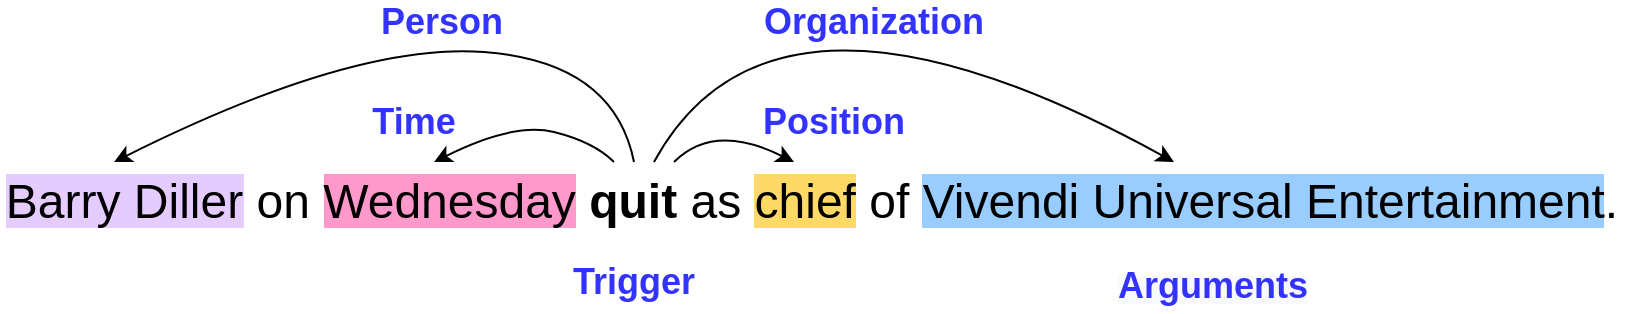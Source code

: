 <mxfile version="15.5.0" type="github">
  <diagram id="BPcrIDIoqUS7D80RJvpi" name="Page-1">
    <mxGraphModel dx="782" dy="650" grid="1" gridSize="10" guides="1" tooltips="1" connect="1" arrows="1" fold="1" page="1" pageScale="1" pageWidth="827" pageHeight="1169" math="0" shadow="0">
      <root>
        <mxCell id="0" />
        <mxCell id="1" parent="0" />
        <mxCell id="x7MMJvCufj6kcRQVhLhO-1" value="&lt;font style=&quot;font-size: 24px&quot;&gt;&lt;span style=&quot;background-color: rgb(229 , 204 , 255)&quot;&gt;Barry Diller&lt;/span&gt; on &lt;span style=&quot;background-color: rgb(255 , 153 , 204)&quot;&gt;Wednesday&lt;/span&gt; &lt;b&gt;quit&lt;/b&gt; as &lt;span style=&quot;background-color: rgb(255 , 217 , 102)&quot;&gt;chief&lt;/span&gt; of &lt;span style=&quot;background-color: rgb(153 , 204 , 255)&quot;&gt;Vivendi Universal Entertainment&lt;/span&gt;.&lt;/font&gt;" style="text;html=1;strokeColor=none;fillColor=none;align=center;verticalAlign=middle;whiteSpace=wrap;rounded=0;" parent="1" vertex="1">
          <mxGeometry x="15" y="270" width="812" height="20" as="geometry" />
        </mxCell>
        <mxCell id="x7MMJvCufj6kcRQVhLhO-2" value="&lt;b&gt;&lt;font style=&quot;font-size: 18px&quot; color=&quot;#3333ff&quot;&gt;Trigger&lt;/font&gt;&lt;/b&gt;" style="text;html=1;strokeColor=none;fillColor=none;align=center;verticalAlign=middle;whiteSpace=wrap;rounded=0;" parent="1" vertex="1">
          <mxGeometry x="312" y="310" width="40" height="20" as="geometry" />
        </mxCell>
        <mxCell id="x7MMJvCufj6kcRQVhLhO-3" value="&lt;b style=&quot;font-family: &amp;#34;helvetica&amp;#34; ; font-style: normal ; letter-spacing: normal ; text-align: center ; text-indent: 0px ; text-transform: none ; word-spacing: 0px ; background-color: rgb(248 , 249 , 250)&quot;&gt;&lt;font style=&quot;font-size: 18px&quot; color=&quot;#3333ff&quot;&gt;Arguments&lt;/font&gt;&lt;/b&gt;" style="text;whiteSpace=wrap;html=1;" parent="1" vertex="1">
          <mxGeometry x="572" y="305" width="70" height="30" as="geometry" />
        </mxCell>
        <mxCell id="x7MMJvCufj6kcRQVhLhO-4" value="" style="curved=1;endArrow=classic;html=1;" parent="1" edge="1">
          <mxGeometry width="50" height="50" relative="1" as="geometry">
            <mxPoint x="322" y="260" as="sourcePoint" />
            <mxPoint x="232" y="260" as="targetPoint" />
            <Array as="points">
              <mxPoint x="312" y="250" />
              <mxPoint x="272" y="240" />
            </Array>
          </mxGeometry>
        </mxCell>
        <mxCell id="x7MMJvCufj6kcRQVhLhO-5" value="" style="curved=1;endArrow=classic;html=1;" parent="1" edge="1">
          <mxGeometry width="50" height="50" relative="1" as="geometry">
            <mxPoint x="332" y="260" as="sourcePoint" />
            <mxPoint x="72" y="260" as="targetPoint" />
            <Array as="points">
              <mxPoint x="322" y="210" />
              <mxPoint x="192" y="200" />
            </Array>
          </mxGeometry>
        </mxCell>
        <mxCell id="x7MMJvCufj6kcRQVhLhO-15" value="" style="curved=1;endArrow=classic;html=1;" parent="1" edge="1">
          <mxGeometry width="50" height="50" relative="1" as="geometry">
            <mxPoint x="352" y="260" as="sourcePoint" />
            <mxPoint x="412" y="260" as="targetPoint" />
            <Array as="points">
              <mxPoint x="372" y="240" />
            </Array>
          </mxGeometry>
        </mxCell>
        <mxCell id="x7MMJvCufj6kcRQVhLhO-17" value="" style="curved=1;endArrow=classic;html=1;" parent="1" edge="1">
          <mxGeometry width="50" height="50" relative="1" as="geometry">
            <mxPoint x="342" y="260" as="sourcePoint" />
            <mxPoint x="602" y="260" as="targetPoint" />
            <Array as="points">
              <mxPoint x="402" y="150" />
            </Array>
          </mxGeometry>
        </mxCell>
        <mxCell id="x7MMJvCufj6kcRQVhLhO-18" value="&lt;b&gt;&lt;font style=&quot;font-size: 18px&quot; color=&quot;#3333ff&quot;&gt;Person&lt;/font&gt;&lt;/b&gt;" style="text;html=1;strokeColor=none;fillColor=none;align=center;verticalAlign=middle;whiteSpace=wrap;rounded=0;" parent="1" vertex="1">
          <mxGeometry x="216" y="180" width="40" height="20" as="geometry" />
        </mxCell>
        <mxCell id="x7MMJvCufj6kcRQVhLhO-19" value="&lt;b&gt;&lt;font style=&quot;font-size: 18px&quot; color=&quot;#3333ff&quot;&gt;Organization&lt;/font&gt;&lt;/b&gt;" style="text;html=1;strokeColor=none;fillColor=none;align=center;verticalAlign=middle;whiteSpace=wrap;rounded=0;" parent="1" vertex="1">
          <mxGeometry x="432" y="180" width="40" height="20" as="geometry" />
        </mxCell>
        <mxCell id="x7MMJvCufj6kcRQVhLhO-20" value="&lt;b&gt;&lt;font style=&quot;font-size: 18px&quot; color=&quot;#3333ff&quot;&gt;Time&lt;/font&gt;&lt;/b&gt;" style="text;html=1;strokeColor=none;fillColor=none;align=center;verticalAlign=middle;whiteSpace=wrap;rounded=0;" parent="1" vertex="1">
          <mxGeometry x="202" y="230" width="40" height="20" as="geometry" />
        </mxCell>
        <mxCell id="x7MMJvCufj6kcRQVhLhO-21" value="&lt;b&gt;&lt;font style=&quot;font-size: 18px&quot; color=&quot;#3333ff&quot;&gt;Position&lt;/font&gt;&lt;/b&gt;" style="text;html=1;strokeColor=none;fillColor=none;align=center;verticalAlign=middle;whiteSpace=wrap;rounded=0;" parent="1" vertex="1">
          <mxGeometry x="412" y="230" width="40" height="20" as="geometry" />
        </mxCell>
      </root>
    </mxGraphModel>
  </diagram>
</mxfile>
